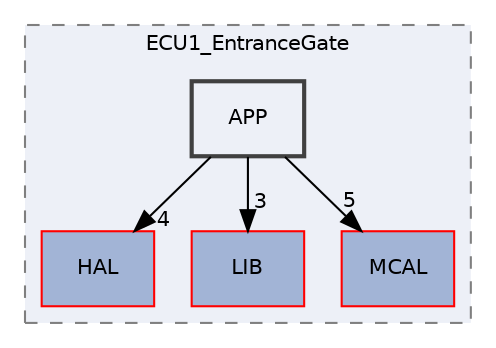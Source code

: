 digraph "C:/Users/Abnaby/Desktop/Unit_10_SecondTermProject/Unit_10_SecondTermProject/ECU1/ECU1_EntranceGate/ECU1_EntranceGate/APP"
{
 // LATEX_PDF_SIZE
  edge [fontname="Helvetica",fontsize="10",labelfontname="Helvetica",labelfontsize="10"];
  node [fontname="Helvetica",fontsize="10",shape=record];
  compound=true
  subgraph clusterdir_33bab7d1727f8a4a779bc0254a0db2f6 {
    graph [ bgcolor="#edf0f7", pencolor="grey50", style="filled,dashed,", label="ECU1_EntranceGate", fontname="Helvetica", fontsize="10", URL="dir_33bab7d1727f8a4a779bc0254a0db2f6.html"]
  dir_0b6e2f7991ed6c9681b8c1f096215994 [shape=box, label="HAL", style="filled,", fillcolor="#a2b4d6", color="red", URL="dir_0b6e2f7991ed6c9681b8c1f096215994.html"];
  dir_8903c2bd059caa9672fba71be9c92043 [shape=box, label="LIB", style="filled,", fillcolor="#a2b4d6", color="red", URL="dir_8903c2bd059caa9672fba71be9c92043.html"];
  dir_8b93ceca14766a598076175380dcc417 [shape=box, label="MCAL", style="filled,", fillcolor="#a2b4d6", color="red", URL="dir_8b93ceca14766a598076175380dcc417.html"];
  dir_2a6809ce2b08d987b1526e53176651ad [shape=box, label="APP", style="filled,bold,", fillcolor="#edf0f7", color="grey25", URL="dir_2a6809ce2b08d987b1526e53176651ad.html"];
  }
  dir_2a6809ce2b08d987b1526e53176651ad->dir_0b6e2f7991ed6c9681b8c1f096215994 [headlabel="4", labeldistance=1.5 headhref="dir_000000_000009.html"];
  dir_2a6809ce2b08d987b1526e53176651ad->dir_8903c2bd059caa9672fba71be9c92043 [headlabel="3", labeldistance=1.5 headhref="dir_000000_000011.html"];
  dir_2a6809ce2b08d987b1526e53176651ad->dir_8b93ceca14766a598076175380dcc417 [headlabel="5", labeldistance=1.5 headhref="dir_000000_000013.html"];
}
